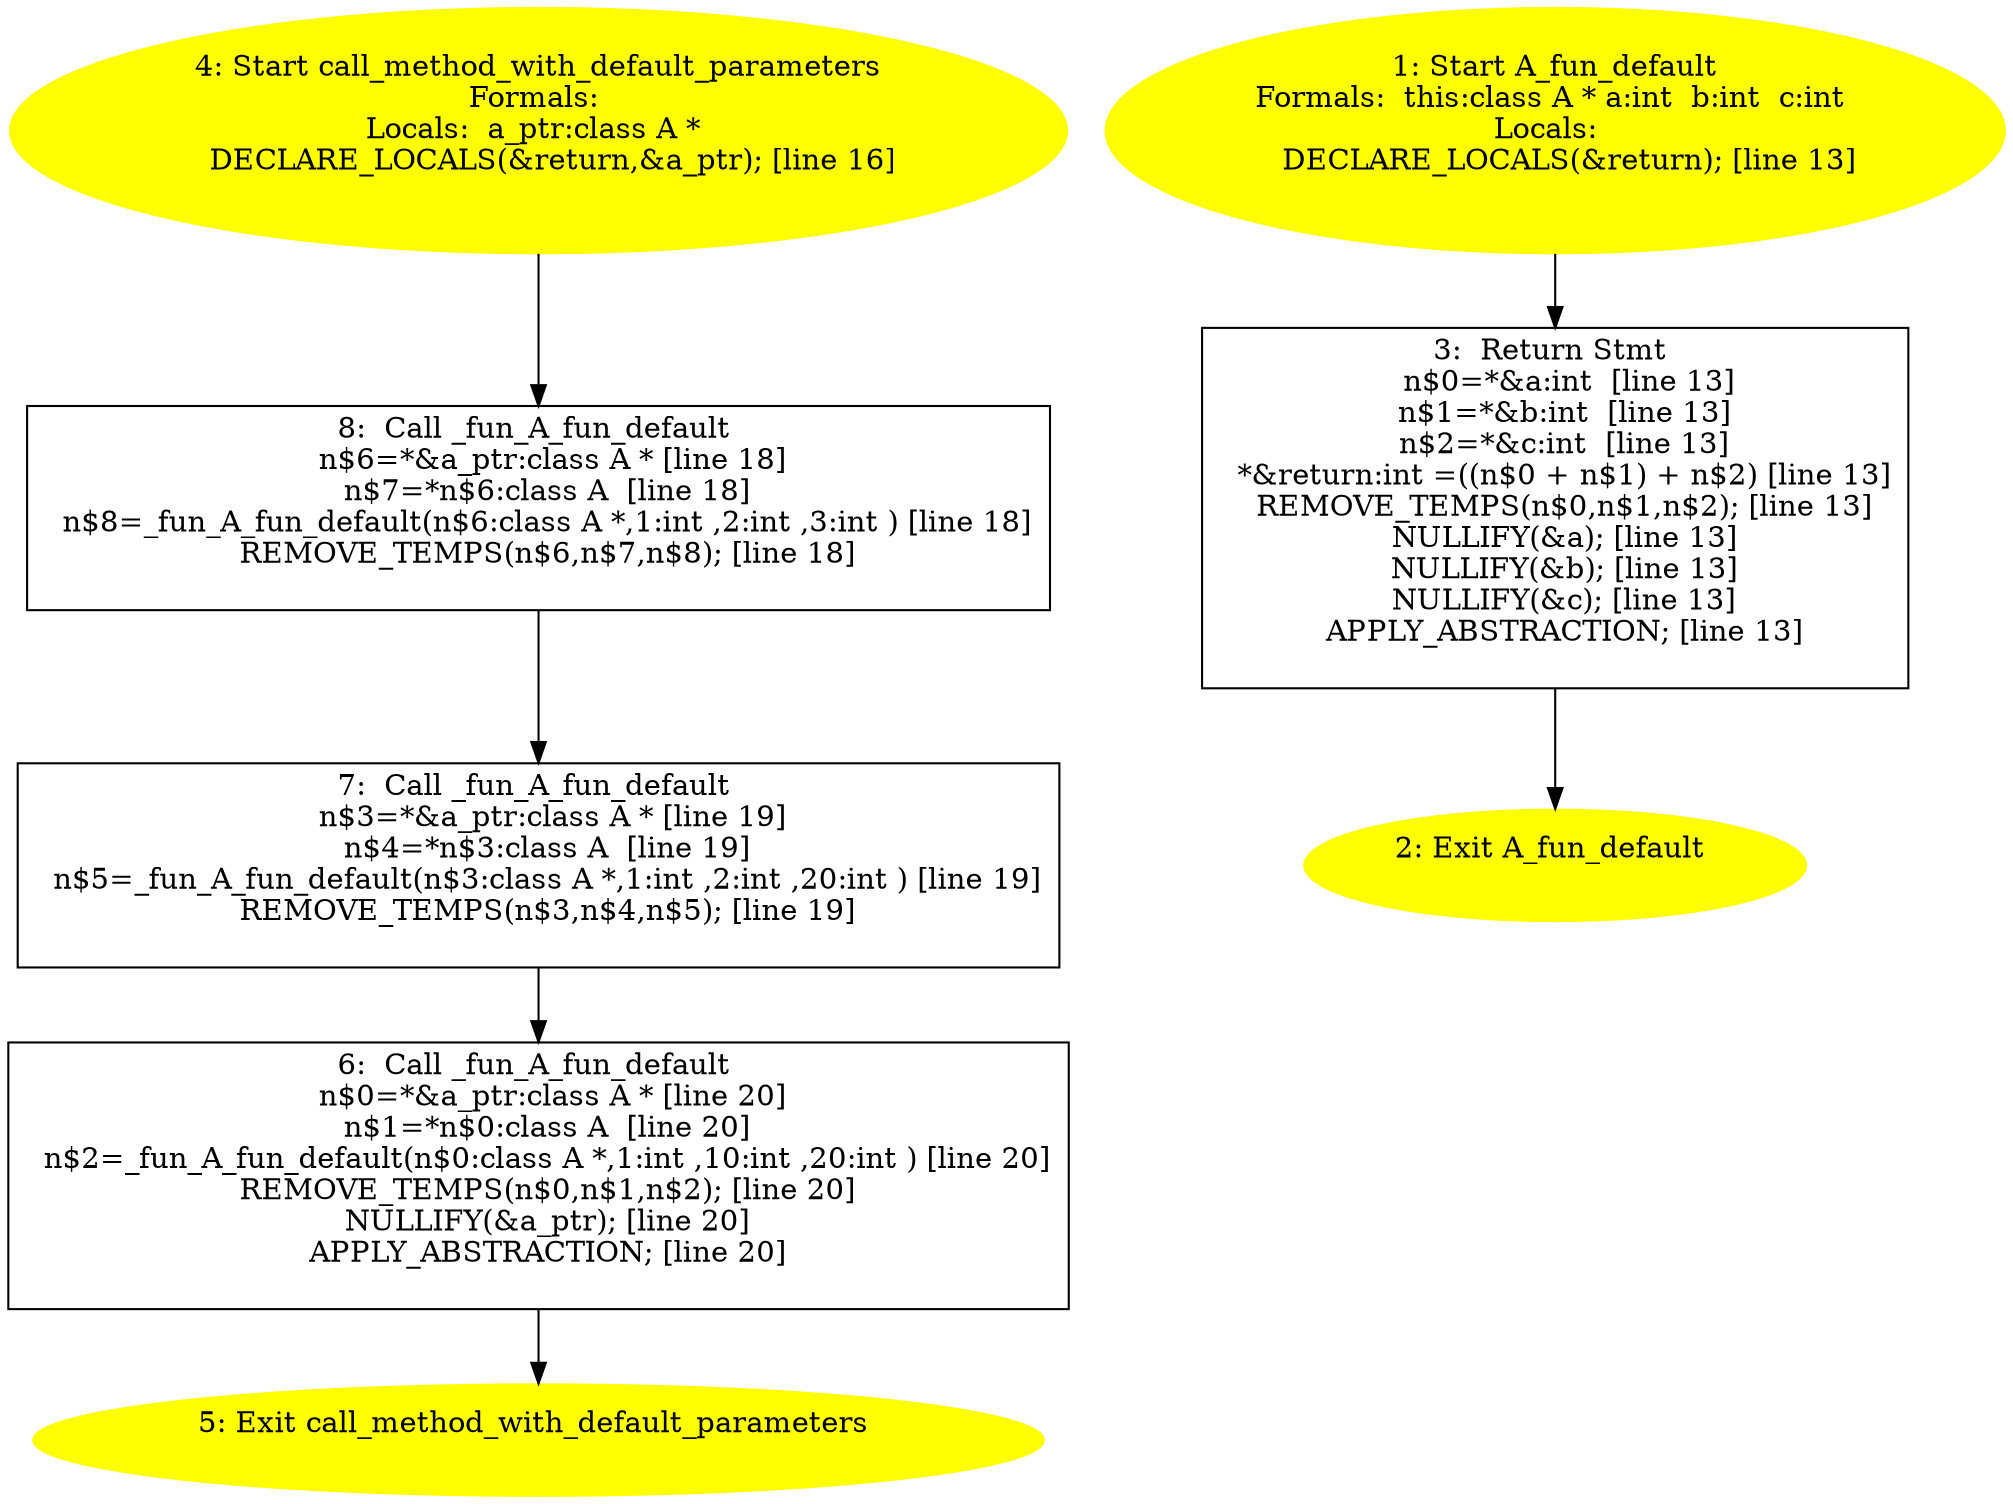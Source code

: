 /* @generated */
digraph iCFG {
8 [label="8:  Call _fun_A_fun_default \n   n$6=*&a_ptr:class A * [line 18]\n  n$7=*n$6:class A  [line 18]\n  n$8=_fun_A_fun_default(n$6:class A *,1:int ,2:int ,3:int ) [line 18]\n  REMOVE_TEMPS(n$6,n$7,n$8); [line 18]\n " shape="box"]
	

	 8 -> 7 ;
7 [label="7:  Call _fun_A_fun_default \n   n$3=*&a_ptr:class A * [line 19]\n  n$4=*n$3:class A  [line 19]\n  n$5=_fun_A_fun_default(n$3:class A *,1:int ,2:int ,20:int ) [line 19]\n  REMOVE_TEMPS(n$3,n$4,n$5); [line 19]\n " shape="box"]
	

	 7 -> 6 ;
6 [label="6:  Call _fun_A_fun_default \n   n$0=*&a_ptr:class A * [line 20]\n  n$1=*n$0:class A  [line 20]\n  n$2=_fun_A_fun_default(n$0:class A *,1:int ,10:int ,20:int ) [line 20]\n  REMOVE_TEMPS(n$0,n$1,n$2); [line 20]\n  NULLIFY(&a_ptr); [line 20]\n  APPLY_ABSTRACTION; [line 20]\n " shape="box"]
	

	 6 -> 5 ;
5 [label="5: Exit call_method_with_default_parameters \n  " color=yellow style=filled]
	

4 [label="4: Start call_method_with_default_parameters\nFormals: \nLocals:  a_ptr:class A * \n   DECLARE_LOCALS(&return,&a_ptr); [line 16]\n " color=yellow style=filled]
	

	 4 -> 8 ;
3 [label="3:  Return Stmt \n   n$0=*&a:int  [line 13]\n  n$1=*&b:int  [line 13]\n  n$2=*&c:int  [line 13]\n  *&return:int =((n$0 + n$1) + n$2) [line 13]\n  REMOVE_TEMPS(n$0,n$1,n$2); [line 13]\n  NULLIFY(&a); [line 13]\n  NULLIFY(&b); [line 13]\n  NULLIFY(&c); [line 13]\n  APPLY_ABSTRACTION; [line 13]\n " shape="box"]
	

	 3 -> 2 ;
2 [label="2: Exit A_fun_default \n  " color=yellow style=filled]
	

1 [label="1: Start A_fun_default\nFormals:  this:class A * a:int  b:int  c:int \nLocals:  \n   DECLARE_LOCALS(&return); [line 13]\n " color=yellow style=filled]
	

	 1 -> 3 ;
}
